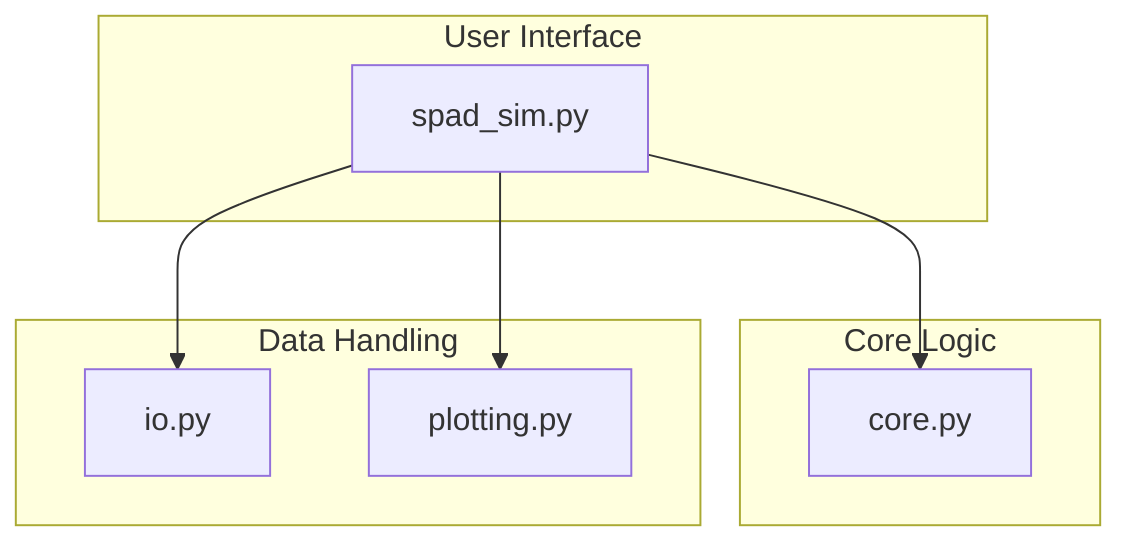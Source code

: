 graph TD;
    subgraph User Interface
        A[spad_sim.py]
    end
    subgraph Core Logic
        B[core.py]
    end
    subgraph Data Handling
        C[io.py]
        D[plotting.py]
    end

    A --> B;
    A --> C;
    A --> D;